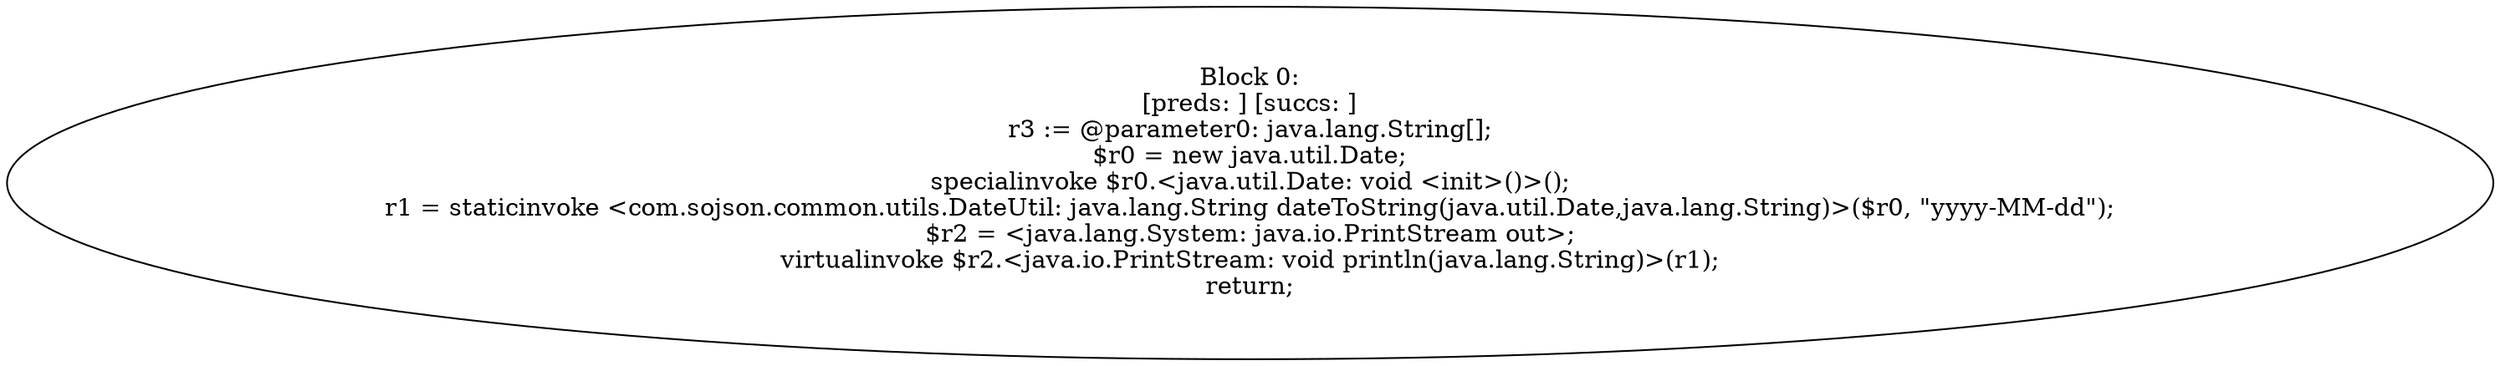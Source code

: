 digraph "unitGraph" {
    "Block 0:
[preds: ] [succs: ]
r3 := @parameter0: java.lang.String[];
$r0 = new java.util.Date;
specialinvoke $r0.<java.util.Date: void <init>()>();
r1 = staticinvoke <com.sojson.common.utils.DateUtil: java.lang.String dateToString(java.util.Date,java.lang.String)>($r0, \"yyyy-MM-dd\");
$r2 = <java.lang.System: java.io.PrintStream out>;
virtualinvoke $r2.<java.io.PrintStream: void println(java.lang.String)>(r1);
return;
"
}
